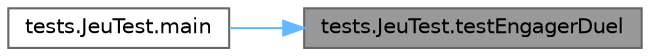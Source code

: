 digraph "tests.JeuTest.testEngagerDuel"
{
 // LATEX_PDF_SIZE
  bgcolor="transparent";
  edge [fontname=Helvetica,fontsize=10,labelfontname=Helvetica,labelfontsize=10];
  node [fontname=Helvetica,fontsize=10,shape=box,height=0.2,width=0.4];
  rankdir="RL";
  Node1 [id="Node000001",label="tests.JeuTest.testEngagerDuel",height=0.2,width=0.4,color="gray40", fillcolor="grey60", style="filled", fontcolor="black",tooltip=" "];
  Node1 -> Node2 [id="edge1_Node000001_Node000002",dir="back",color="steelblue1",style="solid",tooltip=" "];
  Node2 [id="Node000002",label="tests.JeuTest.main",height=0.2,width=0.4,color="grey40", fillcolor="white", style="filled",URL="$classtests_1_1_jeu_test.html#af28e2adb477f6de1b25d25eb0e8972bf",tooltip=" "];
}
